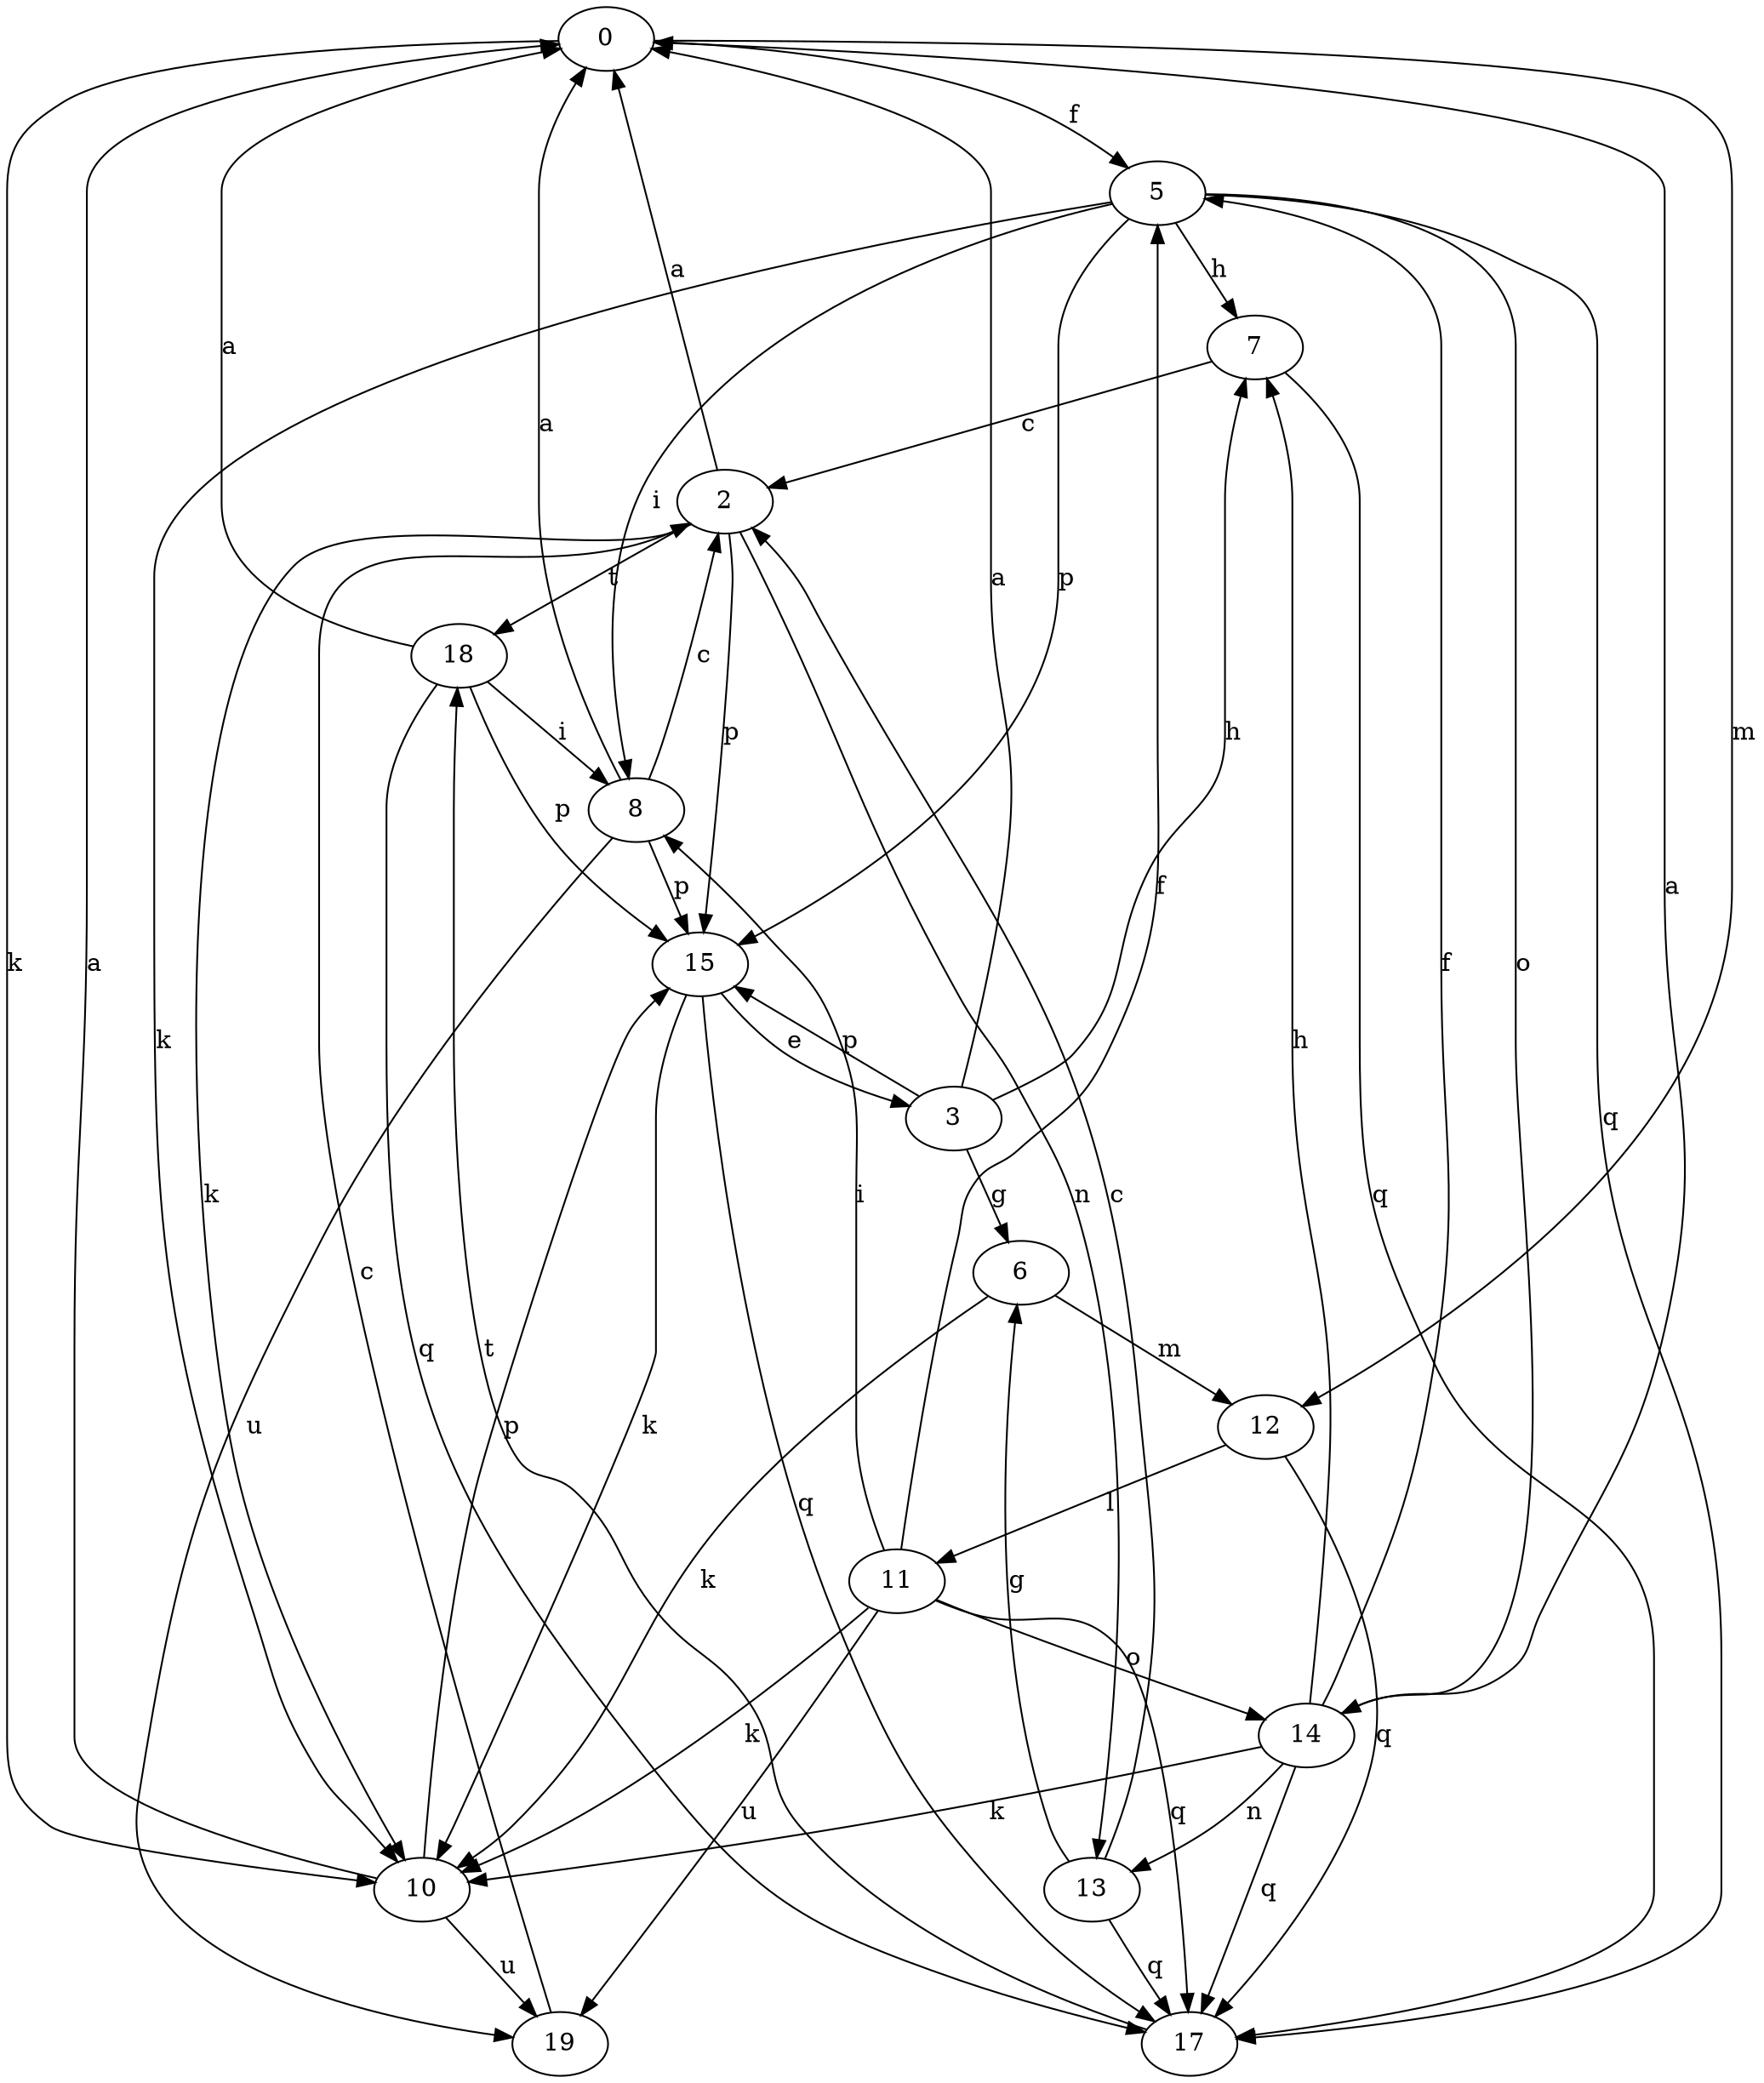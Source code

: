 strict digraph  {
0;
2;
3;
5;
6;
7;
8;
10;
11;
12;
13;
14;
15;
17;
18;
19;
0 -> 5  [label=f];
0 -> 10  [label=k];
0 -> 12  [label=m];
2 -> 0  [label=a];
2 -> 10  [label=k];
2 -> 13  [label=n];
2 -> 15  [label=p];
2 -> 18  [label=t];
3 -> 0  [label=a];
3 -> 6  [label=g];
3 -> 7  [label=h];
3 -> 15  [label=p];
5 -> 7  [label=h];
5 -> 8  [label=i];
5 -> 10  [label=k];
5 -> 14  [label=o];
5 -> 15  [label=p];
5 -> 17  [label=q];
6 -> 10  [label=k];
6 -> 12  [label=m];
7 -> 2  [label=c];
7 -> 17  [label=q];
8 -> 0  [label=a];
8 -> 2  [label=c];
8 -> 15  [label=p];
8 -> 19  [label=u];
10 -> 0  [label=a];
10 -> 15  [label=p];
10 -> 19  [label=u];
11 -> 5  [label=f];
11 -> 8  [label=i];
11 -> 10  [label=k];
11 -> 14  [label=o];
11 -> 17  [label=q];
11 -> 19  [label=u];
12 -> 11  [label=l];
12 -> 17  [label=q];
13 -> 2  [label=c];
13 -> 6  [label=g];
13 -> 17  [label=q];
14 -> 0  [label=a];
14 -> 5  [label=f];
14 -> 7  [label=h];
14 -> 10  [label=k];
14 -> 13  [label=n];
14 -> 17  [label=q];
15 -> 3  [label=e];
15 -> 10  [label=k];
15 -> 17  [label=q];
17 -> 18  [label=t];
18 -> 0  [label=a];
18 -> 8  [label=i];
18 -> 15  [label=p];
18 -> 17  [label=q];
19 -> 2  [label=c];
}

